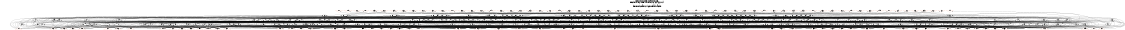 # Network structure generated by ABC

digraph network {
size = "7.5,10";
center = true;
edge [dir = back];

{
  node [shape = plaintext];
  edge [style = invis];
  LevelTitle1 [label=""];
  LevelTitle2 [label=""];
  Level4 [label = ""];
  Level3 [label = ""];
  Level2 [label = ""];
  Level1 [label = ""];
  Level0 [label = ""];
  LevelTitle1 ->  LevelTitle2 ->  Level4 ->  Level3 ->  Level2 ->  Level1 ->  Level0;
}

{
  rank = same;
  LevelTitle1;
  title1 [shape=plaintext,
          fontsize=20,
          fontname = "Times-Roman",
          label="Network structure visualized by ABC\nBenchmark \"top\". Time was Wed Oct 16 16:07:33 2024. "
         ];
}

{
  rank = same;
  LevelTitle2;
  title2 [shape=plaintext,
          fontsize=18,
          fontname = "Times-Roman",
          label="The network contains 271 logic nodes and 0 latches.\n"
         ];
}

{
  rank = same;
  Level4;
  Node66 [label = "o_1_", shape = invtriangle, color = coral, fillcolor = coral];
  Node67 [label = "o_19_", shape = invtriangle, color = coral, fillcolor = coral];
  Node68 [label = "o_2_", shape = invtriangle, color = coral, fillcolor = coral];
  Node69 [label = "o_0_", shape = invtriangle, color = coral, fillcolor = coral];
  Node70 [label = "o_29_", shape = invtriangle, color = coral, fillcolor = coral];
  Node71 [label = "o_60_", shape = invtriangle, color = coral, fillcolor = coral];
  Node72 [label = "o_39_", shape = invtriangle, color = coral, fillcolor = coral];
  Node73 [label = "o_38_", shape = invtriangle, color = coral, fillcolor = coral];
  Node74 [label = "o_25_", shape = invtriangle, color = coral, fillcolor = coral];
  Node75 [label = "o_12_", shape = invtriangle, color = coral, fillcolor = coral];
  Node76 [label = "o_37_", shape = invtriangle, color = coral, fillcolor = coral];
  Node77 [label = "o_26_", shape = invtriangle, color = coral, fillcolor = coral];
  Node78 [label = "o_11_", shape = invtriangle, color = coral, fillcolor = coral];
  Node79 [label = "o_50_", shape = invtriangle, color = coral, fillcolor = coral];
  Node80 [label = "o_36_", shape = invtriangle, color = coral, fillcolor = coral];
  Node81 [label = "o_27_", shape = invtriangle, color = coral, fillcolor = coral];
  Node82 [label = "o_14_", shape = invtriangle, color = coral, fillcolor = coral];
  Node83 [label = "o_35_", shape = invtriangle, color = coral, fillcolor = coral];
  Node84 [label = "o_28_", shape = invtriangle, color = coral, fillcolor = coral];
  Node85 [label = "o_13_", shape = invtriangle, color = coral, fillcolor = coral];
  Node86 [label = "o_34_", shape = invtriangle, color = coral, fillcolor = coral];
  Node87 [label = "o_21_", shape = invtriangle, color = coral, fillcolor = coral];
  Node88 [label = "o_16_", shape = invtriangle, color = coral, fillcolor = coral];
  Node89 [label = "o_40_", shape = invtriangle, color = coral, fillcolor = coral];
  Node90 [label = "o_33_", shape = invtriangle, color = coral, fillcolor = coral];
  Node91 [label = "o_22_", shape = invtriangle, color = coral, fillcolor = coral];
  Node92 [label = "o_15_", shape = invtriangle, color = coral, fillcolor = coral];
  Node93 [label = "o_32_", shape = invtriangle, color = coral, fillcolor = coral];
  Node94 [label = "o_23_", shape = invtriangle, color = coral, fillcolor = coral];
  Node95 [label = "o_18_", shape = invtriangle, color = coral, fillcolor = coral];
  Node96 [label = "o_31_", shape = invtriangle, color = coral, fillcolor = coral];
  Node97 [label = "o_24_", shape = invtriangle, color = coral, fillcolor = coral];
  Node98 [label = "o_17_", shape = invtriangle, color = coral, fillcolor = coral];
  Node99 [label = "o_56_", shape = invtriangle, color = coral, fillcolor = coral];
  Node100 [label = "o_43_", shape = invtriangle, color = coral, fillcolor = coral];
  Node101 [label = "o_30_", shape = invtriangle, color = coral, fillcolor = coral];
  Node102 [label = "o_55_", shape = invtriangle, color = coral, fillcolor = coral];
  Node103 [label = "o_44_", shape = invtriangle, color = coral, fillcolor = coral];
  Node104 [label = "o_58_", shape = invtriangle, color = coral, fillcolor = coral];
  Node105 [label = "o_41_", shape = invtriangle, color = coral, fillcolor = coral];
  Node106 [label = "o_57_", shape = invtriangle, color = coral, fillcolor = coral];
  Node107 [label = "o_42_", shape = invtriangle, color = coral, fillcolor = coral];
  Node108 [label = "o_20_", shape = invtriangle, color = coral, fillcolor = coral];
  Node109 [label = "o_52_", shape = invtriangle, color = coral, fillcolor = coral];
  Node110 [label = "o_47_", shape = invtriangle, color = coral, fillcolor = coral];
  Node111 [label = "o_51_", shape = invtriangle, color = coral, fillcolor = coral];
  Node112 [label = "o_48_", shape = invtriangle, color = coral, fillcolor = coral];
  Node113 [label = "o_54_", shape = invtriangle, color = coral, fillcolor = coral];
  Node114 [label = "o_45_", shape = invtriangle, color = coral, fillcolor = coral];
  Node115 [label = "o_10_", shape = invtriangle, color = coral, fillcolor = coral];
  Node116 [label = "o_53_", shape = invtriangle, color = coral, fillcolor = coral];
  Node117 [label = "o_46_", shape = invtriangle, color = coral, fillcolor = coral];
  Node118 [label = "o_61_", shape = invtriangle, color = coral, fillcolor = coral];
  Node119 [label = "o_9_", shape = invtriangle, color = coral, fillcolor = coral];
  Node120 [label = "o_62_", shape = invtriangle, color = coral, fillcolor = coral];
  Node121 [label = "o_63_", shape = invtriangle, color = coral, fillcolor = coral];
  Node122 [label = "o_49_", shape = invtriangle, color = coral, fillcolor = coral];
  Node123 [label = "o_7_", shape = invtriangle, color = coral, fillcolor = coral];
  Node124 [label = "o_64_", shape = invtriangle, color = coral, fillcolor = coral];
  Node125 [label = "o_8_", shape = invtriangle, color = coral, fillcolor = coral];
  Node126 [label = "o_5_", shape = invtriangle, color = coral, fillcolor = coral];
  Node127 [label = "o_59_", shape = invtriangle, color = coral, fillcolor = coral];
  Node128 [label = "o_6_", shape = invtriangle, color = coral, fillcolor = coral];
  Node129 [label = "o_3_", shape = invtriangle, color = coral, fillcolor = coral];
  Node130 [label = "o_4_", shape = invtriangle, color = coral, fillcolor = coral];
}

{
  rank = same;
  Level3;
  Node132 [label = "132\n", shape = ellipse];
  Node147 [label = "147\n", shape = ellipse];
  Node161 [label = "161\n", shape = ellipse];
  Node177 [label = "177\n", shape = ellipse];
  Node184 [label = "184\n", shape = ellipse];
  Node188 [label = "188\n", shape = ellipse];
  Node194 [label = "194\n", shape = ellipse];
  Node200 [label = "200\n", shape = ellipse];
  Node202 [label = "202\n", shape = ellipse];
  Node206 [label = "206\n", shape = ellipse];
  Node211 [label = "211\n", shape = ellipse];
  Node224 [label = "224\n", shape = ellipse];
  Node234 [label = "234\n", shape = ellipse];
  Node236 [label = "236\n", shape = ellipse];
  Node244 [label = "244\n", shape = ellipse];
  Node252 [label = "252\n", shape = ellipse];
  Node253 [label = "253\n", shape = ellipse];
  Node258 [label = "258\n", shape = ellipse];
  Node262 [label = "262\n", shape = ellipse];
  Node271 [label = "271\n", shape = ellipse];
  Node275 [label = "275\n", shape = ellipse];
  Node278 [label = "278\n", shape = ellipse];
  Node285 [label = "285\n", shape = ellipse];
  Node286 [label = "286\n", shape = ellipse];
  Node292 [label = "292\n", shape = ellipse];
  Node293 [label = "293\n", shape = ellipse];
  Node299 [label = "299\n", shape = ellipse];
  Node301 [label = "301\n", shape = ellipse];
  Node306 [label = "306\n", shape = ellipse];
  Node309 [label = "309\n", shape = ellipse];
  Node312 [label = "312\n", shape = ellipse];
  Node318 [label = "318\n", shape = ellipse];
  Node321 [label = "321\n", shape = ellipse];
  Node326 [label = "326\n", shape = ellipse];
  Node330 [label = "330\n", shape = ellipse];
  Node338 [label = "338\n", shape = ellipse];
  Node341 [label = "341\n", shape = ellipse];
  Node344 [label = "344\n", shape = ellipse];
  Node348 [label = "348\n", shape = ellipse];
  Node350 [label = "350\n", shape = ellipse];
  Node353 [label = "353\n", shape = ellipse];
  Node358 [label = "358\n", shape = ellipse];
  Node361 [label = "361\n", shape = ellipse];
  Node363 [label = "363\n", shape = ellipse];
  Node366 [label = "366\n", shape = ellipse];
  Node367 [label = "367\n", shape = ellipse];
  Node370 [label = "370\n", shape = ellipse];
  Node372 [label = "372\n", shape = ellipse];
  Node376 [label = "376\n", shape = ellipse];
  Node379 [label = "379\n", shape = ellipse];
  Node384 [label = "384\n", shape = ellipse];
  Node386 [label = "386\n", shape = ellipse];
  Node388 [label = "388\n", shape = ellipse];
  Node391 [label = "391\n", shape = ellipse];
  Node392 [label = "392\n", shape = ellipse];
  Node394 [label = "394\n", shape = ellipse];
  Node396 [label = "396\n", shape = ellipse];
}

{
  rank = same;
  Level2;
  Node133 [label = "133\n", shape = ellipse];
  Node139 [label = "139\n", shape = ellipse];
  Node142 [label = "142\n", shape = ellipse];
  Node148 [label = "148\n", shape = ellipse];
  Node154 [label = "154\n", shape = ellipse];
  Node157 [label = "157\n", shape = ellipse];
  Node159 [label = "159\n", shape = ellipse];
  Node162 [label = "162\n", shape = ellipse];
  Node167 [label = "167\n", shape = ellipse];
  Node172 [label = "172\n", shape = ellipse];
  Node178 [label = "178\n", shape = ellipse];
  Node181 [label = "181\n", shape = ellipse];
  Node185 [label = "185\n", shape = ellipse];
  Node189 [label = "189\n", shape = ellipse];
  Node192 [label = "192\n", shape = ellipse];
  Node195 [label = "195\n", shape = ellipse];
  Node201 [label = "201\n", shape = ellipse];
  Node203 [label = "203\n", shape = ellipse];
  Node207 [label = "207\n", shape = ellipse];
  Node212 [label = "212\n", shape = ellipse];
  Node213 [label = "213\n", shape = ellipse];
  Node214 [label = "214\n", shape = ellipse];
  Node218 [label = "218\n", shape = ellipse];
  Node220 [label = "220\n", shape = ellipse];
  Node225 [label = "225\n", shape = ellipse];
  Node229 [label = "229\n", shape = ellipse];
  Node235 [label = "235\n", shape = ellipse];
  Node237 [label = "237\n", shape = ellipse];
  Node245 [label = "245\n", shape = ellipse];
  Node247 [label = "247\n", shape = ellipse];
  Node250 [label = "250\n", shape = ellipse];
  Node254 [label = "254\n", shape = ellipse];
  Node255 [label = "255\n", shape = ellipse];
  Node263 [label = "263\n", shape = ellipse];
  Node265 [label = "265\n", shape = ellipse];
  Node269 [label = "269\n", shape = ellipse];
  Node272 [label = "272\n", shape = ellipse];
  Node273 [label = "273\n", shape = ellipse];
  Node276 [label = "276\n", shape = ellipse];
  Node279 [label = "279\n", shape = ellipse];
  Node281 [label = "281\n", shape = ellipse];
  Node282 [label = "282\n", shape = ellipse];
  Node283 [label = "283\n", shape = ellipse];
  Node287 [label = "287\n", shape = ellipse];
  Node289 [label = "289\n", shape = ellipse];
  Node291 [label = "291\n", shape = ellipse];
  Node294 [label = "294\n", shape = ellipse];
  Node297 [label = "297\n", shape = ellipse];
  Node302 [label = "302\n", shape = ellipse];
  Node304 [label = "304\n", shape = ellipse];
  Node305 [label = "305\n", shape = ellipse];
  Node307 [label = "307\n", shape = ellipse];
  Node308 [label = "308\n", shape = ellipse];
  Node310 [label = "310\n", shape = ellipse];
  Node313 [label = "313\n", shape = ellipse];
  Node315 [label = "315\n", shape = ellipse];
  Node316 [label = "316\n", shape = ellipse];
  Node319 [label = "319\n", shape = ellipse];
  Node320 [label = "320\n", shape = ellipse];
  Node322 [label = "322\n", shape = ellipse];
  Node323 [label = "323\n", shape = ellipse];
  Node327 [label = "327\n", shape = ellipse];
  Node328 [label = "328\n", shape = ellipse];
  Node329 [label = "329\n", shape = ellipse];
  Node331 [label = "331\n", shape = ellipse];
  Node333 [label = "333\n", shape = ellipse];
  Node334 [label = "334\n", shape = ellipse];
  Node335 [label = "335\n", shape = ellipse];
  Node339 [label = "339\n", shape = ellipse];
  Node342 [label = "342\n", shape = ellipse];
  Node345 [label = "345\n", shape = ellipse];
  Node347 [label = "347\n", shape = ellipse];
  Node349 [label = "349\n", shape = ellipse];
  Node351 [label = "351\n", shape = ellipse];
  Node354 [label = "354\n", shape = ellipse];
  Node356 [label = "356\n", shape = ellipse];
  Node357 [label = "357\n", shape = ellipse];
  Node359 [label = "359\n", shape = ellipse];
  Node362 [label = "362\n", shape = ellipse];
  Node364 [label = "364\n", shape = ellipse];
  Node368 [label = "368\n", shape = ellipse];
  Node371 [label = "371\n", shape = ellipse];
  Node373 [label = "373\n", shape = ellipse];
  Node374 [label = "374\n", shape = ellipse];
  Node377 [label = "377\n", shape = ellipse];
  Node378 [label = "378\n", shape = ellipse];
  Node380 [label = "380\n", shape = ellipse];
  Node381 [label = "381\n", shape = ellipse];
  Node382 [label = "382\n", shape = ellipse];
  Node385 [label = "385\n", shape = ellipse];
  Node387 [label = "387\n", shape = ellipse];
  Node389 [label = "389\n", shape = ellipse];
  Node390 [label = "390\n", shape = ellipse];
  Node393 [label = "393\n", shape = ellipse];
  Node397 [label = "397\n", shape = ellipse];
  Node398 [label = "398\n", shape = ellipse];
}

{
  rank = same;
  Level1;
  Node134 [label = "134\n", shape = ellipse];
  Node135 [label = "135\n", shape = ellipse];
  Node136 [label = "136\n", shape = ellipse];
  Node137 [label = "137\n", shape = ellipse];
  Node138 [label = "138\n", shape = ellipse];
  Node140 [label = "140\n", shape = ellipse];
  Node141 [label = "141\n", shape = ellipse];
  Node143 [label = "143\n", shape = ellipse];
  Node144 [label = "144\n", shape = ellipse];
  Node145 [label = "145\n", shape = ellipse];
  Node146 [label = "146\n", shape = ellipse];
  Node149 [label = "149\n", shape = ellipse];
  Node150 [label = "150\n", shape = ellipse];
  Node151 [label = "151\n", shape = ellipse];
  Node152 [label = "152\n", shape = ellipse];
  Node153 [label = "153\n", shape = ellipse];
  Node155 [label = "155\n", shape = ellipse];
  Node156 [label = "156\n", shape = ellipse];
  Node158 [label = "158\n", shape = ellipse];
  Node160 [label = "160\n", shape = ellipse];
  Node163 [label = "163\n", shape = ellipse];
  Node164 [label = "164\n", shape = ellipse];
  Node165 [label = "165\n", shape = ellipse];
  Node166 [label = "166\n", shape = ellipse];
  Node168 [label = "168\n", shape = ellipse];
  Node169 [label = "169\n", shape = ellipse];
  Node170 [label = "170\n", shape = ellipse];
  Node171 [label = "171\n", shape = ellipse];
  Node173 [label = "173\n", shape = ellipse];
  Node174 [label = "174\n", shape = ellipse];
  Node175 [label = "175\n", shape = ellipse];
  Node176 [label = "176\n", shape = ellipse];
  Node179 [label = "179\n", shape = ellipse];
  Node180 [label = "180\n", shape = ellipse];
  Node182 [label = "182\n", shape = ellipse];
  Node183 [label = "183\n", shape = ellipse];
  Node186 [label = "186\n", shape = ellipse];
  Node187 [label = "187\n", shape = ellipse];
  Node190 [label = "190\n", shape = ellipse];
  Node191 [label = "191\n", shape = ellipse];
  Node193 [label = "193\n", shape = ellipse];
  Node196 [label = "196\n", shape = ellipse];
  Node197 [label = "197\n", shape = ellipse];
  Node198 [label = "198\n", shape = ellipse];
  Node199 [label = "199\n", shape = ellipse];
  Node204 [label = "204\n", shape = ellipse];
  Node205 [label = "205\n", shape = ellipse];
  Node208 [label = "208\n", shape = ellipse];
  Node209 [label = "209\n", shape = ellipse];
  Node210 [label = "210\n", shape = ellipse];
  Node215 [label = "215\n", shape = ellipse];
  Node216 [label = "216\n", shape = ellipse];
  Node217 [label = "217\n", shape = ellipse];
  Node219 [label = "219\n", shape = ellipse];
  Node221 [label = "221\n", shape = ellipse];
  Node222 [label = "222\n", shape = ellipse];
  Node223 [label = "223\n", shape = ellipse];
  Node226 [label = "226\n", shape = ellipse];
  Node227 [label = "227\n", shape = ellipse];
  Node228 [label = "228\n", shape = ellipse];
  Node230 [label = "230\n", shape = ellipse];
  Node231 [label = "231\n", shape = ellipse];
  Node232 [label = "232\n", shape = ellipse];
  Node233 [label = "233\n", shape = ellipse];
  Node238 [label = "238\n", shape = ellipse];
  Node239 [label = "239\n", shape = ellipse];
  Node240 [label = "240\n", shape = ellipse];
  Node241 [label = "241\n", shape = ellipse];
  Node242 [label = "242\n", shape = ellipse];
  Node243 [label = "243\n", shape = ellipse];
  Node246 [label = "246\n", shape = ellipse];
  Node248 [label = "248\n", shape = ellipse];
  Node249 [label = "249\n", shape = ellipse];
  Node251 [label = "251\n", shape = ellipse];
  Node256 [label = "256\n", shape = ellipse];
  Node257 [label = "257\n", shape = ellipse];
  Node259 [label = "259\n", shape = ellipse];
  Node260 [label = "260\n", shape = ellipse];
  Node261 [label = "261\n", shape = ellipse];
  Node264 [label = "264\n", shape = ellipse];
  Node266 [label = "266\n", shape = ellipse];
  Node267 [label = "267\n", shape = ellipse];
  Node268 [label = "268\n", shape = ellipse];
  Node270 [label = "270\n", shape = ellipse];
  Node274 [label = "274\n", shape = ellipse];
  Node277 [label = "277\n", shape = ellipse];
  Node280 [label = "280\n", shape = ellipse];
  Node284 [label = "284\n", shape = ellipse];
  Node288 [label = "288\n", shape = ellipse];
  Node290 [label = "290\n", shape = ellipse];
  Node295 [label = "295\n", shape = ellipse];
  Node296 [label = "296\n", shape = ellipse];
  Node298 [label = "298\n", shape = ellipse];
  Node300 [label = "300\n", shape = ellipse];
  Node303 [label = "303\n", shape = ellipse];
  Node311 [label = "311\n", shape = ellipse];
  Node314 [label = "314\n", shape = ellipse];
  Node317 [label = "317\n", shape = ellipse];
  Node324 [label = "324\n", shape = ellipse];
  Node325 [label = "325\n", shape = ellipse];
  Node332 [label = "332\n", shape = ellipse];
  Node336 [label = "336\n", shape = ellipse];
  Node337 [label = "337\n", shape = ellipse];
  Node340 [label = "340\n", shape = ellipse];
  Node343 [label = "343\n", shape = ellipse];
  Node346 [label = "346\n", shape = ellipse];
  Node352 [label = "352\n", shape = ellipse];
  Node355 [label = "355\n", shape = ellipse];
  Node360 [label = "360\n", shape = ellipse];
  Node365 [label = "365\n", shape = ellipse];
  Node369 [label = "369\n", shape = ellipse];
  Node375 [label = "375\n", shape = ellipse];
  Node383 [label = "383\n", shape = ellipse];
  Node395 [label = "395\n", shape = ellipse];
  Node399 [label = "399\n", shape = ellipse];
  Node400 [label = "400\n", shape = ellipse];
  Node401 [label = "401\n", shape = ellipse];
  Node402 [label = "402\n", shape = ellipse];
}

{
  rank = same;
  Level0;
  Node1 [label = "i_63_", shape = triangle, color = coral, fillcolor = coral];
  Node2 [label = "i_50_", shape = triangle, color = coral, fillcolor = coral];
  Node3 [label = "i_64_", shape = triangle, color = coral, fillcolor = coral];
  Node4 [label = "i_61_", shape = triangle, color = coral, fillcolor = coral];
  Node5 [label = "i_62_", shape = triangle, color = coral, fillcolor = coral];
  Node6 [label = "i_40_", shape = triangle, color = coral, fillcolor = coral];
  Node7 [label = "i_30_", shape = triangle, color = coral, fillcolor = coral];
  Node8 [label = "i_20_", shape = triangle, color = coral, fillcolor = coral];
  Node9 [label = "i_9_", shape = triangle, color = coral, fillcolor = coral];
  Node10 [label = "i_10_", shape = triangle, color = coral, fillcolor = coral];
  Node11 [label = "i_7_", shape = triangle, color = coral, fillcolor = coral];
  Node12 [label = "i_8_", shape = triangle, color = coral, fillcolor = coral];
  Node13 [label = "i_5_", shape = triangle, color = coral, fillcolor = coral];
  Node14 [label = "i_6_", shape = triangle, color = coral, fillcolor = coral];
  Node15 [label = "i_27_", shape = triangle, color = coral, fillcolor = coral];
  Node16 [label = "i_14_", shape = triangle, color = coral, fillcolor = coral];
  Node17 [label = "i_3_", shape = triangle, color = coral, fillcolor = coral];
  Node18 [label = "i_39_", shape = triangle, color = coral, fillcolor = coral];
  Node19 [label = "i_28_", shape = triangle, color = coral, fillcolor = coral];
  Node20 [label = "i_13_", shape = triangle, color = coral, fillcolor = coral];
  Node21 [label = "i_4_", shape = triangle, color = coral, fillcolor = coral];
  Node22 [label = "i_25_", shape = triangle, color = coral, fillcolor = coral];
  Node23 [label = "i_12_", shape = triangle, color = coral, fillcolor = coral];
  Node24 [label = "i_1_", shape = triangle, color = coral, fillcolor = coral];
  Node25 [label = "i_26_", shape = triangle, color = coral, fillcolor = coral];
  Node26 [label = "i_11_", shape = triangle, color = coral, fillcolor = coral];
  Node27 [label = "i_2_", shape = triangle, color = coral, fillcolor = coral];
  Node28 [label = "i_49_", shape = triangle, color = coral, fillcolor = coral];
  Node29 [label = "i_23_", shape = triangle, color = coral, fillcolor = coral];
  Node30 [label = "i_18_", shape = triangle, color = coral, fillcolor = coral];
  Node31 [label = "i_24_", shape = triangle, color = coral, fillcolor = coral];
  Node32 [label = "i_17_", shape = triangle, color = coral, fillcolor = coral];
  Node33 [label = "i_0_", shape = triangle, color = coral, fillcolor = coral];
  Node34 [label = "i_21_", shape = triangle, color = coral, fillcolor = coral];
  Node35 [label = "i_16_", shape = triangle, color = coral, fillcolor = coral];
  Node36 [label = "i_59_", shape = triangle, color = coral, fillcolor = coral];
  Node37 [label = "i_22_", shape = triangle, color = coral, fillcolor = coral];
  Node38 [label = "i_15_", shape = triangle, color = coral, fillcolor = coral];
  Node39 [label = "i_58_", shape = triangle, color = coral, fillcolor = coral];
  Node40 [label = "i_45_", shape = triangle, color = coral, fillcolor = coral];
  Node41 [label = "i_32_", shape = triangle, color = coral, fillcolor = coral];
  Node42 [label = "i_57_", shape = triangle, color = coral, fillcolor = coral];
  Node43 [label = "i_46_", shape = triangle, color = coral, fillcolor = coral];
  Node44 [label = "i_31_", shape = triangle, color = coral, fillcolor = coral];
  Node45 [label = "i_56_", shape = triangle, color = coral, fillcolor = coral];
  Node46 [label = "i_47_", shape = triangle, color = coral, fillcolor = coral];
  Node47 [label = "i_34_", shape = triangle, color = coral, fillcolor = coral];
  Node48 [label = "i_55_", shape = triangle, color = coral, fillcolor = coral];
  Node49 [label = "i_48_", shape = triangle, color = coral, fillcolor = coral];
  Node50 [label = "i_33_", shape = triangle, color = coral, fillcolor = coral];
  Node51 [label = "i_19_", shape = triangle, color = coral, fillcolor = coral];
  Node52 [label = "i_54_", shape = triangle, color = coral, fillcolor = coral];
  Node53 [label = "i_41_", shape = triangle, color = coral, fillcolor = coral];
  Node54 [label = "i_36_", shape = triangle, color = coral, fillcolor = coral];
  Node55 [label = "i_60_", shape = triangle, color = coral, fillcolor = coral];
  Node56 [label = "i_53_", shape = triangle, color = coral, fillcolor = coral];
  Node57 [label = "i_42_", shape = triangle, color = coral, fillcolor = coral];
  Node58 [label = "i_35_", shape = triangle, color = coral, fillcolor = coral];
  Node59 [label = "i_52_", shape = triangle, color = coral, fillcolor = coral];
  Node60 [label = "i_43_", shape = triangle, color = coral, fillcolor = coral];
  Node61 [label = "i_38_", shape = triangle, color = coral, fillcolor = coral];
  Node62 [label = "i_29_", shape = triangle, color = coral, fillcolor = coral];
  Node63 [label = "i_51_", shape = triangle, color = coral, fillcolor = coral];
  Node64 [label = "i_44_", shape = triangle, color = coral, fillcolor = coral];
  Node65 [label = "i_37_", shape = triangle, color = coral, fillcolor = coral];
}

title1 -> title2 [style = invis];
title2 -> Node66 [style = invis];
title2 -> Node67 [style = invis];
title2 -> Node68 [style = invis];
title2 -> Node69 [style = invis];
title2 -> Node70 [style = invis];
title2 -> Node71 [style = invis];
title2 -> Node72 [style = invis];
title2 -> Node73 [style = invis];
title2 -> Node74 [style = invis];
title2 -> Node75 [style = invis];
title2 -> Node76 [style = invis];
title2 -> Node77 [style = invis];
title2 -> Node78 [style = invis];
title2 -> Node79 [style = invis];
title2 -> Node80 [style = invis];
title2 -> Node81 [style = invis];
title2 -> Node82 [style = invis];
title2 -> Node83 [style = invis];
title2 -> Node84 [style = invis];
title2 -> Node85 [style = invis];
title2 -> Node86 [style = invis];
title2 -> Node87 [style = invis];
title2 -> Node88 [style = invis];
title2 -> Node89 [style = invis];
title2 -> Node90 [style = invis];
title2 -> Node91 [style = invis];
title2 -> Node92 [style = invis];
title2 -> Node93 [style = invis];
title2 -> Node94 [style = invis];
title2 -> Node95 [style = invis];
title2 -> Node96 [style = invis];
title2 -> Node97 [style = invis];
title2 -> Node98 [style = invis];
title2 -> Node99 [style = invis];
title2 -> Node100 [style = invis];
title2 -> Node101 [style = invis];
title2 -> Node102 [style = invis];
title2 -> Node103 [style = invis];
title2 -> Node104 [style = invis];
title2 -> Node105 [style = invis];
title2 -> Node106 [style = invis];
title2 -> Node107 [style = invis];
title2 -> Node108 [style = invis];
title2 -> Node109 [style = invis];
title2 -> Node110 [style = invis];
title2 -> Node111 [style = invis];
title2 -> Node112 [style = invis];
title2 -> Node113 [style = invis];
title2 -> Node114 [style = invis];
title2 -> Node115 [style = invis];
title2 -> Node116 [style = invis];
title2 -> Node117 [style = invis];
title2 -> Node118 [style = invis];
title2 -> Node119 [style = invis];
title2 -> Node120 [style = invis];
title2 -> Node121 [style = invis];
title2 -> Node122 [style = invis];
title2 -> Node123 [style = invis];
title2 -> Node124 [style = invis];
title2 -> Node125 [style = invis];
title2 -> Node126 [style = invis];
title2 -> Node127 [style = invis];
title2 -> Node128 [style = invis];
title2 -> Node129 [style = invis];
title2 -> Node130 [style = invis];
Node66 -> Node67 [style = invis];
Node67 -> Node68 [style = invis];
Node68 -> Node69 [style = invis];
Node69 -> Node70 [style = invis];
Node70 -> Node71 [style = invis];
Node71 -> Node72 [style = invis];
Node72 -> Node73 [style = invis];
Node73 -> Node74 [style = invis];
Node74 -> Node75 [style = invis];
Node75 -> Node76 [style = invis];
Node76 -> Node77 [style = invis];
Node77 -> Node78 [style = invis];
Node78 -> Node79 [style = invis];
Node79 -> Node80 [style = invis];
Node80 -> Node81 [style = invis];
Node81 -> Node82 [style = invis];
Node82 -> Node83 [style = invis];
Node83 -> Node84 [style = invis];
Node84 -> Node85 [style = invis];
Node85 -> Node86 [style = invis];
Node86 -> Node87 [style = invis];
Node87 -> Node88 [style = invis];
Node88 -> Node89 [style = invis];
Node89 -> Node90 [style = invis];
Node90 -> Node91 [style = invis];
Node91 -> Node92 [style = invis];
Node92 -> Node93 [style = invis];
Node93 -> Node94 [style = invis];
Node94 -> Node95 [style = invis];
Node95 -> Node96 [style = invis];
Node96 -> Node97 [style = invis];
Node97 -> Node98 [style = invis];
Node98 -> Node99 [style = invis];
Node99 -> Node100 [style = invis];
Node100 -> Node101 [style = invis];
Node101 -> Node102 [style = invis];
Node102 -> Node103 [style = invis];
Node103 -> Node104 [style = invis];
Node104 -> Node105 [style = invis];
Node105 -> Node106 [style = invis];
Node106 -> Node107 [style = invis];
Node107 -> Node108 [style = invis];
Node108 -> Node109 [style = invis];
Node109 -> Node110 [style = invis];
Node110 -> Node111 [style = invis];
Node111 -> Node112 [style = invis];
Node112 -> Node113 [style = invis];
Node113 -> Node114 [style = invis];
Node114 -> Node115 [style = invis];
Node115 -> Node116 [style = invis];
Node116 -> Node117 [style = invis];
Node117 -> Node118 [style = invis];
Node118 -> Node119 [style = invis];
Node119 -> Node120 [style = invis];
Node120 -> Node121 [style = invis];
Node121 -> Node122 [style = invis];
Node122 -> Node123 [style = invis];
Node123 -> Node124 [style = invis];
Node124 -> Node125 [style = invis];
Node125 -> Node126 [style = invis];
Node126 -> Node127 [style = invis];
Node127 -> Node128 [style = invis];
Node128 -> Node129 [style = invis];
Node129 -> Node130 [style = invis];
Node66 -> Node132 [style = solid];
Node67 -> Node147 [style = solid];
Node68 -> Node161 [style = solid];
Node69 -> Node177 [style = solid];
Node70 -> Node184 [style = solid];
Node71 -> Node188 [style = solid];
Node72 -> Node194 [style = solid];
Node73 -> Node200 [style = solid];
Node74 -> Node202 [style = solid];
Node75 -> Node206 [style = solid];
Node76 -> Node211 [style = solid];
Node77 -> Node224 [style = solid];
Node78 -> Node233 [style = solid];
Node79 -> Node234 [style = solid];
Node80 -> Node236 [style = solid];
Node81 -> Node244 [style = solid];
Node82 -> Node252 [style = solid];
Node83 -> Node253 [style = solid];
Node84 -> Node258 [style = solid];
Node85 -> Node262 [style = solid];
Node86 -> Node269 [style = solid];
Node87 -> Node271 [style = solid];
Node88 -> Node275 [style = solid];
Node89 -> Node278 [style = solid];
Node90 -> Node285 [style = solid];
Node91 -> Node286 [style = solid];
Node92 -> Node291 [style = solid];
Node93 -> Node292 [style = solid];
Node94 -> Node293 [style = solid];
Node95 -> Node299 [style = solid];
Node96 -> Node301 [style = solid];
Node97 -> Node306 [style = solid];
Node98 -> Node309 [style = solid];
Node99 -> Node312 [style = solid];
Node100 -> Node318 [style = solid];
Node101 -> Node321 [style = solid];
Node102 -> Node326 [style = solid];
Node103 -> Node330 [style = solid];
Node104 -> Node338 [style = solid];
Node105 -> Node341 [style = solid];
Node106 -> Node344 [style = solid];
Node107 -> Node348 [style = solid];
Node108 -> Node350 [style = solid];
Node109 -> Node353 [style = solid];
Node110 -> Node358 [style = solid];
Node111 -> Node361 [style = solid];
Node112 -> Node363 [style = solid];
Node113 -> Node366 [style = solid];
Node114 -> Node367 [style = solid];
Node115 -> Node369 [style = solid];
Node116 -> Node370 [style = solid];
Node117 -> Node372 [style = solid];
Node118 -> Node376 [style = solid];
Node119 -> Node379 [style = solid];
Node120 -> Node384 [style = solid];
Node121 -> Node386 [style = solid];
Node122 -> Node388 [style = solid];
Node123 -> Node390 [style = solid];
Node124 -> Node391 [style = solid];
Node125 -> Node392 [style = solid];
Node126 -> Node402 [style = solid];
Node127 -> Node394 [style = solid];
Node128 -> Node395 [style = solid];
Node129 -> Node396 [style = solid];
Node130 -> Node401 [style = solid];
Node132 -> Node133 [style = solid];
Node132 -> Node139 [style = solid];
Node132 -> Node142 [style = solid];
Node132 -> Node144 [style = solid];
Node132 -> Node145 [style = solid];
Node132 -> Node146 [style = solid];
Node133 -> Node134 [style = solid];
Node133 -> Node135 [style = solid];
Node133 -> Node136 [style = solid];
Node133 -> Node137 [style = solid];
Node133 -> Node138 [style = solid];
Node133 -> Node26 [style = solid];
Node134 -> Node16 [style = solid];
Node134 -> Node38 [style = solid];
Node135 -> Node30 [style = solid];
Node135 -> Node32 [style = solid];
Node135 -> Node37 [style = solid];
Node136 -> Node7 [style = solid];
Node136 -> Node19 [style = solid];
Node136 -> Node22 [style = solid];
Node136 -> Node25 [style = solid];
Node136 -> Node31 [style = solid];
Node136 -> Node62 [style = solid];
Node137 -> Node44 [style = solid];
Node137 -> Node47 [style = solid];
Node137 -> Node50 [style = solid];
Node138 -> Node18 [style = solid];
Node138 -> Node58 [style = solid];
Node138 -> Node65 [style = solid];
Node139 -> Node140 [style = solid];
Node139 -> Node141 [style = solid];
Node139 -> Node9 [style = solid];
Node139 -> Node10 [style = solid];
Node139 -> Node12 [style = solid];
Node140 -> Node2 [style = solid];
Node140 -> Node56 [style = solid];
Node140 -> Node63 [style = solid];
Node141 -> Node17 [style = solid];
Node141 -> Node21 [style = solid];
Node141 -> Node33 [style = solid];
Node142 -> Node143 [style = solid];
Node142 -> Node11 [style = solid];
Node142 -> Node13 [style = solid];
Node142 -> Node14 [style = solid];
Node143 -> Node45 [style = solid];
Node143 -> Node48 [style = solid];
Node143 -> Node52 [style = solid];
Node144 -> Node4 [style = solid];
Node144 -> Node5 [style = solid];
Node144 -> Node36 [style = solid];
Node144 -> Node39 [style = solid];
Node144 -> Node55 [style = solid];
Node145 -> Node6 [style = solid];
Node145 -> Node53 [style = solid];
Node145 -> Node57 [style = solid];
Node146 -> Node43 [style = solid];
Node146 -> Node46 [style = solid];
Node146 -> Node60 [style = solid];
Node147 -> Node148 [style = solid];
Node147 -> Node154 [style = solid];
Node147 -> Node157 [style = solid];
Node147 -> Node159 [style = solid];
Node148 -> Node149 [style = solid];
Node148 -> Node150 [style = solid];
Node148 -> Node151 [style = solid];
Node148 -> Node152 [style = solid];
Node148 -> Node153 [style = solid];
Node149 -> Node11 [style = solid];
Node149 -> Node12 [style = solid];
Node149 -> Node13 [style = solid];
Node149 -> Node14 [style = solid];
Node149 -> Node17 [style = solid];
Node149 -> Node21 [style = solid];
Node150 -> Node24 [style = solid];
Node150 -> Node27 [style = solid];
Node150 -> Node33 [style = solid];
Node151 -> Node9 [style = solid];
Node151 -> Node10 [style = solid];
Node151 -> Node16 [style = solid];
Node151 -> Node26 [style = solid];
Node151 -> Node32 [style = solid];
Node151 -> Node38 [style = solid];
Node152 -> Node19 [style = solid];
Node152 -> Node22 [style = solid];
Node152 -> Node25 [style = solid];
Node152 -> Node30 [style = solid];
Node152 -> Node31 [style = solid];
Node152 -> Node37 [style = solid];
Node153 -> Node7 [style = solid];
Node153 -> Node44 [style = solid];
Node153 -> Node47 [style = solid];
Node153 -> Node50 [style = solid];
Node153 -> Node58 [style = solid];
Node153 -> Node62 [style = solid];
Node154 -> Node155 [style = solid];
Node154 -> Node156 [style = solid];
Node154 -> Node42 [style = solid];
Node154 -> Node45 [style = solid];
Node154 -> Node48 [style = solid];
Node155 -> Node2 [style = solid];
Node155 -> Node28 [style = solid];
Node155 -> Node49 [style = solid];
Node156 -> Node52 [style = solid];
Node156 -> Node56 [style = solid];
Node156 -> Node63 [style = solid];
Node157 -> Node158 [style = solid];
Node157 -> Node40 [style = solid];
Node157 -> Node43 [style = solid];
Node157 -> Node46 [style = solid];
Node158 -> Node6 [style = solid];
Node158 -> Node18 [style = solid];
Node158 -> Node53 [style = solid];
Node158 -> Node57 [style = solid];
Node158 -> Node60 [style = solid];
Node158 -> Node65 [style = solid];
Node159 -> Node160 [style = solid];
Node159 -> Node3 [style = solid];
Node159 -> Node4 [style = solid];
Node159 -> Node5 [style = solid];
Node160 -> Node36 [style = solid];
Node160 -> Node39 [style = solid];
Node160 -> Node55 [style = solid];
Node161 -> Node162 [style = solid];
Node161 -> Node167 [style = solid];
Node161 -> Node172 [style = solid];
Node161 -> Node174 [style = solid];
Node161 -> Node175 [style = solid];
Node161 -> Node176 [style = solid];
Node162 -> Node149 [style = solid];
Node162 -> Node150 [style = solid];
Node162 -> Node163 [style = solid];
Node162 -> Node164 [style = solid];
Node162 -> Node165 [style = solid];
Node162 -> Node166 [style = solid];
Node163 -> Node32 [style = solid];
Node163 -> Node35 [style = solid];
Node163 -> Node38 [style = solid];
Node164 -> Node9 [style = solid];
Node164 -> Node10 [style = solid];
Node164 -> Node16 [style = solid];
Node164 -> Node20 [style = solid];
Node164 -> Node23 [style = solid];
Node164 -> Node26 [style = solid];
Node165 -> Node8 [style = solid];
Node165 -> Node30 [style = solid];
Node165 -> Node51 [style = solid];
Node166 -> Node22 [style = solid];
Node166 -> Node25 [style = solid];
Node166 -> Node29 [style = solid];
Node166 -> Node31 [style = solid];
Node166 -> Node34 [style = solid];
Node166 -> Node37 [style = solid];
Node167 -> Node168 [style = solid];
Node167 -> Node169 [style = solid];
Node167 -> Node170 [style = solid];
Node167 -> Node171 [style = solid];
Node168 -> Node1 [style = solid];
Node168 -> Node3 [style = solid];
Node168 -> Node7 [style = solid];
Node168 -> Node19 [style = solid];
Node168 -> Node44 [style = solid];
Node168 -> Node62 [style = solid];
Node169 -> Node60 [style = solid];
Node169 -> Node61 [style = solid];
Node169 -> Node64 [style = solid];
Node169 -> Node65 [style = solid];
Node170 -> Node15 [style = solid];
Node170 -> Node41 [style = solid];
Node170 -> Node54 [style = solid];
Node170 -> Node57 [style = solid];
Node171 -> Node2 [style = solid];
Node171 -> Node28 [style = solid];
Node171 -> Node40 [style = solid];
Node171 -> Node43 [style = solid];
Node171 -> Node46 [style = solid];
Node171 -> Node49 [style = solid];
Node172 -> Node143 [style = solid];
Node172 -> Node173 [style = solid];
Node172 -> Node36 [style = solid];
Node172 -> Node39 [style = solid];
Node172 -> Node42 [style = solid];
Node173 -> Node4 [style = solid];
Node173 -> Node5 [style = solid];
Node173 -> Node55 [style = solid];
Node174 -> Node47 [style = solid];
Node174 -> Node50 [style = solid];
Node174 -> Node58 [style = solid];
Node175 -> Node56 [style = solid];
Node175 -> Node59 [style = solid];
Node175 -> Node63 [style = solid];
Node176 -> Node6 [style = solid];
Node176 -> Node18 [style = solid];
Node176 -> Node53 [style = solid];
Node177 -> Node133 [style = solid];
Node177 -> Node178 [style = solid];
Node177 -> Node181 [style = solid];
Node177 -> Node141 [style = solid];
Node177 -> Node145 [style = solid];
Node177 -> Node183 [style = solid];
Node178 -> Node179 [style = solid];
Node178 -> Node180 [style = solid];
Node178 -> Node9 [style = solid];
Node178 -> Node10 [style = solid];
Node178 -> Node12 [style = solid];
Node179 -> Node2 [style = solid];
Node179 -> Node46 [style = solid];
Node179 -> Node63 [style = solid];
Node180 -> Node48 [style = solid];
Node180 -> Node52 [style = solid];
Node180 -> Node56 [style = solid];
Node181 -> Node182 [style = solid];
Node181 -> Node11 [style = solid];
Node181 -> Node13 [style = solid];
Node181 -> Node14 [style = solid];
Node181 -> Node40 [style = solid];
Node182 -> Node43 [style = solid];
Node182 -> Node60 [style = solid];
Node183 -> Node4 [style = solid];
Node183 -> Node5 [style = solid];
Node183 -> Node36 [style = solid];
Node183 -> Node39 [style = solid];
Node183 -> Node45 [style = solid];
Node183 -> Node55 [style = solid];
Node184 -> Node185 [style = solid];
Node184 -> Node187 [style = solid];
Node184 -> Node43 [style = solid];
Node184 -> Node55 [style = solid];
Node185 -> Node134 [style = solid];
Node185 -> Node186 [style = solid];
Node185 -> Node6 [style = solid];
Node185 -> Node10 [style = solid];
Node185 -> Node18 [style = solid];
Node185 -> Node60 [style = solid];
Node186 -> Node19 [style = solid];
Node186 -> Node62 [style = solid];
Node186 -> Node65 [style = solid];
Node187 -> Node2 [style = solid];
Node187 -> Node39 [style = solid];
Node188 -> Node189 [style = solid];
Node188 -> Node192 [style = solid];
Node188 -> Node193 [style = solid];
Node188 -> Node10 [style = solid];
Node188 -> Node11 [style = solid];
Node188 -> Node12 [style = solid];
Node189 -> Node190 [style = solid];
Node189 -> Node191 [style = solid];
Node189 -> Node6 [style = solid];
Node189 -> Node18 [style = solid];
Node189 -> Node60 [style = solid];
Node189 -> Node65 [style = solid];
Node190 -> Node2 [style = solid];
Node190 -> Node43 [style = solid];
Node190 -> Node46 [style = solid];
Node191 -> Node7 [style = solid];
Node191 -> Node62 [style = solid];
Node192 -> Node134 [style = solid];
Node192 -> Node19 [style = solid];
Node192 -> Node22 [style = solid];
Node192 -> Node26 [style = solid];
Node192 -> Node31 [style = solid];
Node193 -> Node39 [style = solid];
Node193 -> Node45 [style = solid];
Node193 -> Node55 [style = solid];
Node194 -> Node195 [style = solid];
Node194 -> Node197 [style = solid];
Node194 -> Node193 [style = solid];
Node194 -> Node198 [style = solid];
Node194 -> Node199 [style = solid];
Node194 -> Node48 [style = solid];
Node195 -> Node136 [style = solid];
Node195 -> Node141 [style = solid];
Node195 -> Node196 [style = solid];
Node195 -> Node30 [style = solid];
Node195 -> Node37 [style = solid];
Node195 -> Node38 [style = solid];
Node196 -> Node10 [style = solid];
Node196 -> Node11 [style = solid];
Node196 -> Node12 [style = solid];
Node196 -> Node14 [style = solid];
Node196 -> Node16 [style = solid];
Node196 -> Node26 [style = solid];
Node197 -> Node2 [style = solid];
Node197 -> Node63 [style = solid];
Node198 -> Node4 [style = solid];
Node198 -> Node5 [style = solid];
Node198 -> Node6 [style = solid];
Node198 -> Node53 [style = solid];
Node198 -> Node57 [style = solid];
Node199 -> Node18 [style = solid];
Node199 -> Node43 [style = solid];
Node199 -> Node46 [style = solid];
Node199 -> Node58 [style = solid];
Node199 -> Node60 [style = solid];
Node199 -> Node65 [style = solid];
Node200 -> Node195 [style = solid];
Node200 -> Node201 [style = solid];
Node200 -> Node145 [style = solid];
Node200 -> Node36 [style = solid];
Node200 -> Node39 [style = solid];
Node200 -> Node45 [style = solid];
Node201 -> Node173 [style = solid];
Node201 -> Node197 [style = solid];
Node201 -> Node199 [style = solid];
Node201 -> Node48 [style = solid];
Node202 -> Node203 [style = solid];
Node202 -> Node182 [style = solid];
Node202 -> Node204 [style = solid];
Node202 -> Node205 [style = solid];
Node202 -> Node6 [style = solid];
Node203 -> Node134 [style = solid];
Node203 -> Node10 [style = solid];
Node204 -> Node18 [style = solid];
Node204 -> Node19 [style = solid];
Node204 -> Node22 [style = solid];
Node204 -> Node39 [style = solid];
Node204 -> Node55 [style = solid];
Node204 -> Node65 [style = solid];
Node205 -> Node2 [style = solid];
Node205 -> Node31 [style = solid];
Node205 -> Node62 [style = solid];
Node206 -> Node207 [style = solid];
Node206 -> Node134 [style = solid];
Node206 -> Node191 [style = solid];
Node206 -> Node210 [style = solid];
Node206 -> Node31 [style = solid];
Node206 -> Node65 [style = solid];
Node207 -> Node146 [style = solid];
Node207 -> Node208 [style = solid];
Node207 -> Node209 [style = solid];
Node207 -> Node11 [style = solid];
Node207 -> Node14 [style = solid];
Node207 -> Node17 [style = solid];
Node208 -> Node2 [style = solid];
Node208 -> Node5 [style = solid];
Node208 -> Node39 [style = solid];
Node208 -> Node45 [style = solid];
Node208 -> Node55 [style = solid];
Node209 -> Node6 [style = solid];
Node209 -> Node18 [style = solid];
Node209 -> Node19 [style = solid];
Node209 -> Node22 [style = solid];
Node209 -> Node25 [style = solid];
Node209 -> Node53 [style = solid];
Node210 -> Node10 [style = solid];
Node210 -> Node12 [style = solid];
Node210 -> Node26 [style = solid];
Node211 -> Node212 [style = solid];
Node211 -> Node213 [style = solid];
Node211 -> Node214 [style = solid];
Node211 -> Node218 [style = solid];
Node211 -> Node220 [style = solid];
Node211 -> Node223 [style = solid];
Node212 -> Node149 [style = solid];
Node212 -> Node150 [style = solid];
Node213 -> Node163 [style = solid];
Node213 -> Node164 [style = solid];
Node214 -> Node209 [style = solid];
Node214 -> Node215 [style = solid];
Node214 -> Node216 [style = solid];
Node214 -> Node217 [style = solid];
Node215 -> Node36 [style = solid];
Node215 -> Node39 [style = solid];
Node215 -> Node42 [style = solid];
Node215 -> Node45 [style = solid];
Node215 -> Node48 [style = solid];
Node215 -> Node55 [style = solid];
Node216 -> Node1 [style = solid];
Node216 -> Node3 [style = solid];
Node216 -> Node4 [style = solid];
Node216 -> Node5 [style = solid];
Node217 -> Node8 [style = solid];
Node217 -> Node30 [style = solid];
Node217 -> Node41 [style = solid];
Node217 -> Node47 [style = solid];
Node217 -> Node50 [style = solid];
Node217 -> Node51 [style = solid];
Node218 -> Node197 [style = solid];
Node218 -> Node219 [style = solid];
Node218 -> Node28 [style = solid];
Node219 -> Node43 [style = solid];
Node219 -> Node46 [style = solid];
Node219 -> Node49 [style = solid];
Node220 -> Node221 [style = solid];
Node220 -> Node222 [style = solid];
Node220 -> Node54 [style = solid];
Node220 -> Node58 [style = solid];
Node220 -> Node65 [style = solid];
Node221 -> Node7 [style = solid];
Node221 -> Node31 [style = solid];
Node221 -> Node34 [style = solid];
Node221 -> Node37 [style = solid];
Node221 -> Node44 [style = solid];
Node221 -> Node62 [style = solid];
Node222 -> Node40 [style = solid];
Node222 -> Node57 [style = solid];
Node222 -> Node60 [style = solid];
Node223 -> Node52 [style = solid];
Node223 -> Node56 [style = solid];
Node223 -> Node59 [style = solid];
Node224 -> Node212 [style = solid];
Node224 -> Node213 [style = solid];
Node224 -> Node225 [style = solid];
Node224 -> Node229 [style = solid];
Node224 -> Node231 [style = solid];
Node224 -> Node232 [style = solid];
Node225 -> Node174 [style = solid];
Node225 -> Node180 [style = solid];
Node225 -> Node226 [style = solid];
Node225 -> Node227 [style = solid];
Node225 -> Node228 [style = solid];
Node226 -> Node18 [style = solid];
Node226 -> Node40 [style = solid];
Node226 -> Node43 [style = solid];
Node226 -> Node54 [style = solid];
Node226 -> Node60 [style = solid];
Node226 -> Node65 [style = solid];
Node227 -> Node1 [style = solid];
Node227 -> Node3 [style = solid];
Node227 -> Node4 [style = solid];
Node227 -> Node5 [style = solid];
Node227 -> Node36 [style = solid];
Node227 -> Node55 [style = solid];
Node228 -> Node6 [style = solid];
Node228 -> Node7 [style = solid];
Node228 -> Node41 [style = solid];
Node228 -> Node44 [style = solid];
Node228 -> Node53 [style = solid];
Node228 -> Node57 [style = solid];
Node229 -> Node230 [style = solid];
Node229 -> Node8 [style = solid];
Node229 -> Node30 [style = solid];
Node229 -> Node34 [style = solid];
Node230 -> Node19 [style = solid];
Node230 -> Node22 [style = solid];
Node230 -> Node25 [style = solid];
Node230 -> Node31 [style = solid];
Node230 -> Node37 [style = solid];
Node230 -> Node62 [style = solid];
Node231 -> Node39 [style = solid];
Node231 -> Node42 [style = solid];
Node231 -> Node45 [style = solid];
Node232 -> Node2 [style = solid];
Node232 -> Node28 [style = solid];
Node232 -> Node46 [style = solid];
Node232 -> Node49 [style = solid];
Node232 -> Node59 [style = solid];
Node232 -> Node63 [style = solid];
Node233 -> Node38 [style = solid];
Node233 -> Node62 [style = solid];
Node233 -> Node65 [style = solid];
Node234 -> Node148 [style = solid];
Node234 -> Node157 [style = solid];
Node234 -> Node235 [style = solid];
Node234 -> Node144 [style = solid];
Node234 -> Node156 [style = solid];
Node235 -> Node155 [style = solid];
Node235 -> Node42 [style = solid];
Node235 -> Node45 [style = solid];
Node235 -> Node48 [style = solid];
Node236 -> Node237 [style = solid];
Node236 -> Node243 [style = solid];
Node236 -> Node4 [style = solid];
Node236 -> Node5 [style = solid];
Node236 -> Node55 [style = solid];
Node237 -> Node152 [style = solid];
Node237 -> Node238 [style = solid];
Node237 -> Node239 [style = solid];
Node237 -> Node240 [style = solid];
Node237 -> Node241 [style = solid];
Node237 -> Node242 [style = solid];
Node238 -> Node43 [style = solid];
Node238 -> Node53 [style = solid];
Node238 -> Node60 [style = solid];
Node239 -> Node2 [style = solid];
Node239 -> Node6 [style = solid];
Node239 -> Node18 [style = solid];
Node239 -> Node46 [style = solid];
Node239 -> Node63 [style = solid];
Node239 -> Node65 [style = solid];
Node240 -> Node10 [style = solid];
Node240 -> Node11 [style = solid];
Node240 -> Node12 [style = solid];
Node240 -> Node16 [style = solid];
Node240 -> Node26 [style = solid];
Node240 -> Node38 [style = solid];
Node241 -> Node14 [style = solid];
Node241 -> Node17 [style = solid];
Node241 -> Node33 [style = solid];
Node242 -> Node7 [style = solid];
Node242 -> Node58 [style = solid];
Node242 -> Node62 [style = solid];
Node243 -> Node39 [style = solid];
Node243 -> Node45 [style = solid];
Node243 -> Node48 [style = solid];
Node244 -> Node212 [style = solid];
Node244 -> Node229 [style = solid];
Node244 -> Node245 [style = solid];
Node244 -> Node247 [style = solid];
Node244 -> Node250 [style = solid];
Node245 -> Node143 [style = solid];
Node245 -> Node158 [style = solid];
Node245 -> Node246 [style = solid];
Node245 -> Node16 [style = solid];
Node245 -> Node20 [style = solid];
Node245 -> Node23 [style = solid];
Node246 -> Node1 [style = solid];
Node246 -> Node3 [style = solid];
Node246 -> Node4 [style = solid];
Node246 -> Node5 [style = solid];
Node246 -> Node55 [style = solid];
Node247 -> Node175 [style = solid];
Node247 -> Node248 [style = solid];
Node247 -> Node249 [style = solid];
Node247 -> Node36 [style = solid];
Node247 -> Node39 [style = solid];
Node247 -> Node42 [style = solid];
Node248 -> Node7 [style = solid];
Node248 -> Node44 [style = solid];
Node248 -> Node50 [style = solid];
Node249 -> Node47 [style = solid];
Node249 -> Node54 [style = solid];
Node249 -> Node58 [style = solid];
Node250 -> Node251 [style = solid];
Node250 -> Node163 [style = solid];
Node250 -> Node171 [style = solid];
Node251 -> Node9 [style = solid];
Node251 -> Node10 [style = solid];
Node251 -> Node26 [style = solid];
Node252 -> Node203 [style = solid];
Node252 -> Node186 [style = solid];
Node252 -> Node2 [style = solid];
Node252 -> Node39 [style = solid];
Node252 -> Node60 [style = solid];
Node253 -> Node254 [style = solid];
Node253 -> Node255 [style = solid];
Node253 -> Node138 [style = solid];
Node253 -> Node190 [style = solid];
Node253 -> Node257 [style = solid];
Node254 -> Node136 [style = solid];
Node254 -> Node30 [style = solid];
Node254 -> Node37 [style = solid];
Node254 -> Node38 [style = solid];
Node255 -> Node196 [style = solid];
Node255 -> Node256 [style = solid];
Node255 -> Node21 [style = solid];
Node255 -> Node33 [style = solid];
Node255 -> Node39 [style = solid];
Node256 -> Node4 [style = solid];
Node256 -> Node5 [style = solid];
Node256 -> Node17 [style = solid];
Node256 -> Node55 [style = solid];
Node257 -> Node6 [style = solid];
Node257 -> Node45 [style = solid];
Node257 -> Node48 [style = solid];
Node257 -> Node53 [style = solid];
Node257 -> Node60 [style = solid];
Node257 -> Node63 [style = solid];
Node258 -> Node203 [style = solid];
Node258 -> Node259 [style = solid];
Node258 -> Node260 [style = solid];
Node258 -> Node261 [style = solid];
Node258 -> Node22 [style = solid];
Node259 -> Node6 [style = solid];
Node259 -> Node18 [style = solid];
Node259 -> Node65 [style = solid];
Node260 -> Node19 [style = solid];
Node260 -> Node62 [style = solid];
Node261 -> Node2 [style = solid];
Node261 -> Node39 [style = solid];
Node261 -> Node43 [style = solid];
Node261 -> Node55 [style = solid];
Node261 -> Node60 [style = solid];
Node262 -> Node263 [style = solid];
Node262 -> Node265 [style = solid];
Node262 -> Node268 [style = solid];
Node262 -> Node17 [style = solid];
Node263 -> Node264 [style = solid];
Node263 -> Node16 [style = solid];
Node263 -> Node22 [style = solid];
Node263 -> Node31 [style = solid];
Node263 -> Node38 [style = solid];
Node264 -> Node10 [style = solid];
Node264 -> Node26 [style = solid];
Node265 -> Node260 [style = solid];
Node265 -> Node193 [style = solid];
Node265 -> Node266 [style = solid];
Node265 -> Node267 [style = solid];
Node265 -> Node5 [style = solid];
Node265 -> Node25 [style = solid];
Node266 -> Node2 [style = solid];
Node266 -> Node6 [style = solid];
Node266 -> Node43 [style = solid];
Node266 -> Node46 [style = solid];
Node266 -> Node53 [style = solid];
Node266 -> Node60 [style = solid];
Node267 -> Node7 [style = solid];
Node267 -> Node18 [style = solid];
Node267 -> Node65 [style = solid];
Node268 -> Node11 [style = solid];
Node268 -> Node12 [style = solid];
Node269 -> Node270 [style = solid];
Node269 -> Node60 [style = solid];
Node269 -> Node62 [style = solid];
Node269 -> Node65 [style = solid];
Node270 -> Node16 [style = solid];
Node270 -> Node19 [style = solid];
Node270 -> Node38 [style = solid];
Node270 -> Node39 [style = solid];
Node271 -> Node272 [style = solid];
Node271 -> Node273 [style = solid];
Node271 -> Node146 [style = solid];
Node271 -> Node176 [style = solid];
Node271 -> Node274 [style = solid];
Node272 -> Node152 [style = solid];
Node272 -> Node191 [style = solid];
Node272 -> Node65 [style = solid];
Node273 -> Node240 [style = solid];
Node273 -> Node5 [style = solid];
Node273 -> Node14 [style = solid];
Node273 -> Node17 [style = solid];
Node273 -> Node33 [style = solid];
Node273 -> Node55 [style = solid];
Node274 -> Node2 [style = solid];
Node274 -> Node39 [style = solid];
Node274 -> Node45 [style = solid];
Node275 -> Node263 [style = solid];
Node275 -> Node276 [style = solid];
Node275 -> Node268 [style = solid];
Node275 -> Node277 [style = solid];
Node275 -> Node17 [style = solid];
Node276 -> Node260 [style = solid];
Node276 -> Node182 [style = solid];
Node276 -> Node267 [style = solid];
Node276 -> Node6 [style = solid];
Node276 -> Node25 [style = solid];
Node277 -> Node2 [style = solid];
Node277 -> Node5 [style = solid];
Node277 -> Node39 [style = solid];
Node277 -> Node45 [style = solid];
Node277 -> Node46 [style = solid];
Node277 -> Node55 [style = solid];
Node278 -> Node279 [style = solid];
Node278 -> Node281 [style = solid];
Node278 -> Node282 [style = solid];
Node278 -> Node283 [style = solid];
Node278 -> Node191 [style = solid];
Node278 -> Node50 [style = solid];
Node279 -> Node134 [style = solid];
Node279 -> Node280 [style = solid];
Node279 -> Node30 [style = solid];
Node279 -> Node31 [style = solid];
Node279 -> Node32 [style = solid];
Node279 -> Node37 [style = solid];
Node280 -> Node19 [style = solid];
Node280 -> Node22 [style = solid];
Node280 -> Node25 [style = solid];
Node281 -> Node141 [style = solid];
Node281 -> Node268 [style = solid];
Node281 -> Node251 [style = solid];
Node281 -> Node14 [style = solid];
Node282 -> Node176 [style = solid];
Node282 -> Node47 [style = solid];
Node282 -> Node58 [style = solid];
Node282 -> Node65 [style = solid];
Node283 -> Node144 [style = solid];
Node283 -> Node179 [style = solid];
Node283 -> Node284 [style = solid];
Node283 -> Node45 [style = solid];
Node283 -> Node48 [style = solid];
Node283 -> Node52 [style = solid];
Node284 -> Node43 [style = solid];
Node284 -> Node57 [style = solid];
Node284 -> Node60 [style = solid];
Node285 -> Node203 [style = solid];
Node285 -> Node186 [style = solid];
Node285 -> Node187 [style = solid];
Node285 -> Node6 [style = solid];
Node285 -> Node18 [style = solid];
Node285 -> Node60 [style = solid];
Node286 -> Node212 [style = solid];
Node286 -> Node218 [style = solid];
Node286 -> Node287 [style = solid];
Node286 -> Node289 [style = solid];
Node286 -> Node290 [style = solid];
Node287 -> Node251 [style = solid];
Node287 -> Node176 [style = solid];
Node287 -> Node180 [style = solid];
Node287 -> Node222 [style = solid];
Node287 -> Node288 [style = solid];
Node288 -> Node30 [style = solid];
Node288 -> Node32 [style = solid];
Node288 -> Node37 [style = solid];
Node288 -> Node54 [style = solid];
Node288 -> Node58 [style = solid];
Node288 -> Node65 [style = solid];
Node289 -> Node136 [style = solid];
Node289 -> Node137 [style = solid];
Node289 -> Node227 [style = solid];
Node289 -> Node231 [style = solid];
Node290 -> Node16 [style = solid];
Node290 -> Node23 [style = solid];
Node290 -> Node38 [style = solid];
Node291 -> Node134 [style = solid];
Node291 -> Node186 [style = solid];
Node291 -> Node10 [style = solid];
Node291 -> Node39 [style = solid];
Node291 -> Node60 [style = solid];
Node292 -> Node185 [style = solid];
Node292 -> Node187 [style = solid];
Node292 -> Node43 [style = solid];
Node293 -> Node212 [style = solid];
Node293 -> Node294 [style = solid];
Node293 -> Node297 [style = solid];
Node293 -> Node226 [style = solid];
Node293 -> Node232 [style = solid];
Node294 -> Node251 [style = solid];
Node294 -> Node280 [style = solid];
Node294 -> Node153 [style = solid];
Node294 -> Node295 [style = solid];
Node294 -> Node296 [style = solid];
Node295 -> Node31 [style = solid];
Node295 -> Node34 [style = solid];
Node295 -> Node37 [style = solid];
Node295 -> Node48 [style = solid];
Node295 -> Node52 [style = solid];
Node295 -> Node56 [style = solid];
Node296 -> Node6 [style = solid];
Node296 -> Node30 [style = solid];
Node296 -> Node32 [style = solid];
Node296 -> Node35 [style = solid];
Node296 -> Node53 [style = solid];
Node296 -> Node57 [style = solid];
Node297 -> Node298 [style = solid];
Node297 -> Node231 [style = solid];
Node297 -> Node290 [style = solid];
Node297 -> Node1 [style = solid];
Node297 -> Node3 [style = solid];
Node297 -> Node5 [style = solid];
Node298 -> Node4 [style = solid];
Node298 -> Node36 [style = solid];
Node298 -> Node55 [style = solid];
Node299 -> Node189 [style = solid];
Node299 -> Node192 [style = solid];
Node299 -> Node193 [style = solid];
Node299 -> Node300 [style = solid];
Node299 -> Node5 [style = solid];
Node300 -> Node10 [style = solid];
Node300 -> Node11 [style = solid];
Node300 -> Node12 [style = solid];
Node301 -> Node212 [style = solid];
Node301 -> Node302 [style = solid];
Node301 -> Node304 [style = solid];
Node301 -> Node305 [style = solid];
Node301 -> Node230 [style = solid];
Node301 -> Node248 [style = solid];
Node302 -> Node303 [style = solid];
Node302 -> Node40 [style = solid];
Node302 -> Node43 [style = solid];
Node302 -> Node46 [style = solid];
Node303 -> Node3 [style = solid];
Node303 -> Node30 [style = solid];
Node303 -> Node32 [style = solid];
Node303 -> Node34 [style = solid];
Node304 -> Node251 [style = solid];
Node304 -> Node155 [style = solid];
Node304 -> Node156 [style = solid];
Node304 -> Node290 [style = solid];
Node305 -> Node158 [style = solid];
Node305 -> Node215 [style = solid];
Node305 -> Node249 [style = solid];
Node305 -> Node1 [style = solid];
Node305 -> Node4 [style = solid];
Node305 -> Node5 [style = solid];
Node306 -> Node307 [style = solid];
Node306 -> Node308 [style = solid];
Node306 -> Node22 [style = solid];
Node306 -> Node31 [style = solid];
Node306 -> Node38 [style = solid];
Node307 -> Node187 [style = solid];
Node307 -> Node10 [style = solid];
Node307 -> Node16 [style = solid];
Node307 -> Node26 [style = solid];
Node307 -> Node43 [style = solid];
Node307 -> Node55 [style = solid];
Node308 -> Node186 [style = solid];
Node308 -> Node6 [style = solid];
Node308 -> Node18 [style = solid];
Node308 -> Node60 [style = solid];
Node309 -> Node263 [style = solid];
Node309 -> Node310 [style = solid];
Node309 -> Node146 [style = solid];
Node309 -> Node268 [style = solid];
Node309 -> Node208 [style = solid];
Node309 -> Node17 [style = solid];
Node310 -> Node311 [style = solid];
Node310 -> Node259 [style = solid];
Node311 -> Node7 [style = solid];
Node311 -> Node19 [style = solid];
Node311 -> Node62 [style = solid];
Node312 -> Node313 [style = solid];
Node312 -> Node315 [style = solid];
Node312 -> Node316 [style = solid];
Node312 -> Node137 [style = solid];
Node312 -> Node251 [style = solid];
Node312 -> Node215 [style = solid];
Node313 -> Node136 [style = solid];
Node313 -> Node216 [style = solid];
Node313 -> Node314 [style = solid];
Node314 -> Node8 [style = solid];
Node314 -> Node30 [style = solid];
Node314 -> Node32 [style = solid];
Node314 -> Node34 [style = solid];
Node314 -> Node35 [style = solid];
Node314 -> Node37 [style = solid];
Node315 -> Node176 [style = solid];
Node315 -> Node219 [style = solid];
Node315 -> Node222 [style = solid];
Node315 -> Node54 [style = solid];
Node315 -> Node58 [style = solid];
Node315 -> Node65 [style = solid];
Node316 -> Node149 [style = solid];
Node316 -> Node150 [style = solid];
Node316 -> Node290 [style = solid];
Node316 -> Node317 [style = solid];
Node317 -> Node2 [style = solid];
Node317 -> Node28 [style = solid];
Node317 -> Node52 [style = solid];
Node317 -> Node56 [style = solid];
Node317 -> Node59 [style = solid];
Node317 -> Node63 [style = solid];
Node318 -> Node319 [style = solid];
Node318 -> Node157 [style = solid];
Node318 -> Node320 [style = solid];
Node318 -> Node140 [style = solid];
Node318 -> Node144 [style = solid];
Node318 -> Node149 [style = solid];
Node319 -> Node151 [style = solid];
Node319 -> Node152 [style = solid];
Node319 -> Node153 [style = solid];
Node320 -> Node143 [style = solid];
Node320 -> Node24 [style = solid];
Node320 -> Node27 [style = solid];
Node320 -> Node33 [style = solid];
Node321 -> Node212 [style = solid];
Node321 -> Node172 [style = solid];
Node321 -> Node322 [style = solid];
Node321 -> Node323 [style = solid];
Node321 -> Node230 [style = solid];
Node321 -> Node248 [style = solid];
Node322 -> Node158 [style = solid];
Node322 -> Node249 [style = solid];
Node323 -> Node251 [style = solid];
Node323 -> Node171 [style = solid];
Node323 -> Node290 [style = solid];
Node323 -> Node324 [style = solid];
Node323 -> Node325 [style = solid];
Node324 -> Node34 [style = solid];
Node324 -> Node56 [style = solid];
Node324 -> Node59 [style = solid];
Node324 -> Node63 [style = solid];
Node325 -> Node1 [style = solid];
Node325 -> Node3 [style = solid];
Node325 -> Node30 [style = solid];
Node325 -> Node32 [style = solid];
Node326 -> Node327 [style = solid];
Node326 -> Node328 [style = solid];
Node326 -> Node329 [style = solid];
Node326 -> Node280 [style = solid];
Node326 -> Node193 [style = solid];
Node326 -> Node5 [style = solid];
Node327 -> Node238 [style = solid];
Node327 -> Node239 [style = solid];
Node328 -> Node240 [style = solid];
Node328 -> Node241 [style = solid];
Node329 -> Node191 [style = solid];
Node329 -> Node30 [style = solid];
Node329 -> Node31 [style = solid];
Node329 -> Node37 [style = solid];
Node329 -> Node58 [style = solid];
Node330 -> Node331 [style = solid];
Node330 -> Node333 [style = solid];
Node330 -> Node334 [style = solid];
Node330 -> Node335 [style = solid];
Node330 -> Node337 [style = solid];
Node331 -> Node156 [style = solid];
Node331 -> Node176 [style = solid];
Node331 -> Node332 [style = solid];
Node331 -> Node27 [style = solid];
Node331 -> Node33 [style = solid];
Node331 -> Node38 [style = solid];
Node332 -> Node9 [style = solid];
Node332 -> Node13 [style = solid];
Node332 -> Node14 [style = solid];
Node332 -> Node21 [style = solid];
Node333 -> Node268 [style = solid];
Node333 -> Node5 [style = solid];
Node333 -> Node17 [style = solid];
Node333 -> Node30 [style = solid];
Node333 -> Node32 [style = solid];
Node334 -> Node260 [style = solid];
Node334 -> Node248 [style = solid];
Node334 -> Node25 [style = solid];
Node334 -> Node47 [style = solid];
Node334 -> Node58 [style = solid];
Node334 -> Node65 [style = solid];
Node335 -> Node264 [style = solid];
Node335 -> Node190 [style = solid];
Node335 -> Node336 [style = solid];
Node335 -> Node16 [style = solid];
Node336 -> Node22 [style = solid];
Node336 -> Node31 [style = solid];
Node336 -> Node37 [style = solid];
Node336 -> Node40 [style = solid];
Node336 -> Node57 [style = solid];
Node336 -> Node60 [style = solid];
Node337 -> Node4 [style = solid];
Node337 -> Node36 [style = solid];
Node337 -> Node39 [style = solid];
Node337 -> Node45 [style = solid];
Node337 -> Node48 [style = solid];
Node337 -> Node55 [style = solid];
Node338 -> Node310 [style = solid];
Node338 -> Node339 [style = solid];
Node338 -> Node134 [style = solid];
Node338 -> Node340 [style = solid];
Node338 -> Node277 [style = solid];
Node338 -> Node37 [style = solid];
Node339 -> Node210 [style = solid];
Node339 -> Node238 [style = solid];
Node339 -> Node11 [style = solid];
Node339 -> Node14 [style = solid];
Node339 -> Node17 [style = solid];
Node340 -> Node22 [style = solid];
Node340 -> Node25 [style = solid];
Node340 -> Node31 [style = solid];
Node341 -> Node279 [style = solid];
Node341 -> Node281 [style = solid];
Node341 -> Node282 [style = solid];
Node341 -> Node342 [style = solid];
Node341 -> Node343 [style = solid];
Node342 -> Node179 [style = solid];
Node342 -> Node191 [style = solid];
Node342 -> Node243 [style = solid];
Node342 -> Node284 [style = solid];
Node342 -> Node50 [style = solid];
Node343 -> Node4 [style = solid];
Node343 -> Node5 [style = solid];
Node343 -> Node36 [style = solid];
Node343 -> Node55 [style = solid];
Node344 -> Node345 [style = solid];
Node344 -> Node347 [style = solid];
Node344 -> Node193 [style = solid];
Node344 -> Node210 [style = solid];
Node344 -> Node230 [style = solid];
Node345 -> Node346 [style = solid];
Node345 -> Node11 [style = solid];
Node345 -> Node14 [style = solid];
Node345 -> Node17 [style = solid];
Node346 -> Node6 [style = solid];
Node346 -> Node7 [style = solid];
Node346 -> Node18 [style = solid];
Node346 -> Node53 [style = solid];
Node346 -> Node60 [style = solid];
Node346 -> Node65 [style = solid];
Node347 -> Node190 [style = solid];
Node347 -> Node5 [style = solid];
Node347 -> Node16 [style = solid];
Node347 -> Node30 [style = solid];
Node347 -> Node38 [style = solid];
Node348 -> Node148 [style = solid];
Node348 -> Node157 [style = solid];
Node348 -> Node349 [style = solid];
Node348 -> Node173 [style = solid];
Node348 -> Node197 [style = solid];
Node348 -> Node28 [style = solid];
Node349 -> Node180 [style = solid];
Node349 -> Node36 [style = solid];
Node349 -> Node39 [style = solid];
Node349 -> Node45 [style = solid];
Node350 -> Node328 [style = solid];
Node350 -> Node272 [style = solid];
Node350 -> Node351 [style = solid];
Node351 -> Node176 [style = solid];
Node351 -> Node352 [style = solid];
Node351 -> Node5 [style = solid];
Node351 -> Node39 [style = solid];
Node351 -> Node55 [style = solid];
Node352 -> Node2 [style = solid];
Node352 -> Node43 [style = solid];
Node352 -> Node45 [style = solid];
Node352 -> Node46 [style = solid];
Node352 -> Node60 [style = solid];
Node352 -> Node63 [style = solid];
Node353 -> Node212 [style = solid];
Node353 -> Node354 [style = solid];
Node353 -> Node356 [style = solid];
Node353 -> Node357 [style = solid];
Node354 -> Node134 [style = solid];
Node354 -> Node135 [style = solid];
Node354 -> Node140 [style = solid];
Node354 -> Node143 [style = solid];
Node354 -> Node355 [style = solid];
Node354 -> Node23 [style = solid];
Node355 -> Node6 [style = solid];
Node355 -> Node40 [style = solid];
Node355 -> Node43 [style = solid];
Node355 -> Node53 [style = solid];
Node355 -> Node57 [style = solid];
Node355 -> Node60 [style = solid];
Node356 -> Node138 [style = solid];
Node356 -> Node251 [style = solid];
Node356 -> Node28 [style = solid];
Node356 -> Node46 [style = solid];
Node356 -> Node49 [style = solid];
Node357 -> Node136 [style = solid];
Node357 -> Node137 [style = solid];
Node357 -> Node246 [style = solid];
Node357 -> Node36 [style = solid];
Node357 -> Node39 [style = solid];
Node357 -> Node42 [style = solid];
Node358 -> Node359 [style = solid];
Node358 -> Node141 [style = solid];
Node358 -> Node176 [style = solid];
Node358 -> Node179 [style = solid];
Node358 -> Node196 [style = solid];
Node358 -> Node284 [style = solid];
Node359 -> Node230 [style = solid];
Node359 -> Node337 [style = solid];
Node359 -> Node360 [style = solid];
Node359 -> Node30 [style = solid];
Node359 -> Node32 [style = solid];
Node359 -> Node38 [style = solid];
Node360 -> Node5 [style = solid];
Node360 -> Node7 [style = solid];
Node360 -> Node58 [style = solid];
Node360 -> Node65 [style = solid];
Node361 -> Node148 [style = solid];
Node361 -> Node157 [style = solid];
Node361 -> Node362 [style = solid];
Node361 -> Node243 [style = solid];
Node361 -> Node343 [style = solid];
Node362 -> Node156 [style = solid];
Node362 -> Node2 [style = solid];
Node362 -> Node28 [style = solid];
Node362 -> Node49 [style = solid];
Node363 -> Node279 [style = solid];
Node363 -> Node281 [style = solid];
Node363 -> Node364 [style = solid];
Node363 -> Node174 [style = solid];
Node363 -> Node190 [style = solid];
Node363 -> Node243 [style = solid];
Node364 -> Node259 [style = solid];
Node364 -> Node191 [style = solid];
Node364 -> Node343 [style = solid];
Node364 -> Node365 [style = solid];
Node364 -> Node44 [style = solid];
Node365 -> Node52 [style = solid];
Node365 -> Node53 [style = solid];
Node365 -> Node56 [style = solid];
Node365 -> Node57 [style = solid];
Node365 -> Node60 [style = solid];
Node365 -> Node63 [style = solid];
Node366 -> Node237 [style = solid];
Node366 -> Node5 [style = solid];
Node366 -> Node39 [style = solid];
Node366 -> Node45 [style = solid];
Node366 -> Node48 [style = solid];
Node366 -> Node55 [style = solid];
Node367 -> Node279 [style = solid];
Node367 -> Node281 [style = solid];
Node367 -> Node368 [style = solid];
Node367 -> Node197 [style = solid];
Node367 -> Node183 [style = solid];
Node367 -> Node48 [style = solid];
Node368 -> Node145 [style = solid];
Node368 -> Node191 [style = solid];
Node368 -> Node199 [style = solid];
Node368 -> Node47 [style = solid];
Node369 -> Node19 [style = solid];
Node369 -> Node38 [style = solid];
Node369 -> Node62 [style = solid];
Node369 -> Node65 [style = solid];
Node370 -> Node148 [style = solid];
Node370 -> Node154 [style = solid];
Node370 -> Node157 [style = solid];
Node370 -> Node371 [style = solid];
Node371 -> Node160 [style = solid];
Node371 -> Node1 [style = solid];
Node371 -> Node3 [style = solid];
Node371 -> Node4 [style = solid];
Node371 -> Node5 [style = solid];
Node372 -> Node279 [style = solid];
Node372 -> Node373 [style = solid];
Node372 -> Node374 [style = solid];
Node372 -> Node141 [style = solid];
Node372 -> Node160 [style = solid];
Node372 -> Node158 [style = solid];
Node373 -> Node264 [style = solid];
Node373 -> Node4 [style = solid];
Node373 -> Node5 [style = solid];
Node373 -> Node9 [style = solid];
Node374 -> Node268 [style = solid];
Node374 -> Node190 [style = solid];
Node374 -> Node375 [style = solid];
Node374 -> Node14 [style = solid];
Node375 -> Node7 [style = solid];
Node375 -> Node45 [style = solid];
Node375 -> Node48 [style = solid];
Node375 -> Node58 [style = solid];
Node375 -> Node62 [style = solid];
Node375 -> Node63 [style = solid];
Node376 -> Node377 [style = solid];
Node376 -> Node378 [style = solid];
Node376 -> Node267 [style = solid];
Node376 -> Node2 [style = solid];
Node376 -> Node45 [style = solid];
Node376 -> Node46 [style = solid];
Node377 -> Node264 [style = solid];
Node377 -> Node260 [style = solid];
Node377 -> Node12 [style = solid];
Node377 -> Node22 [style = solid];
Node377 -> Node39 [style = solid];
Node377 -> Node55 [style = solid];
Node378 -> Node134 [style = solid];
Node378 -> Node182 [style = solid];
Node378 -> Node6 [style = solid];
Node378 -> Node31 [style = solid];
Node379 -> Node212 [style = solid];
Node379 -> Node157 [style = solid];
Node379 -> Node213 [style = solid];
Node379 -> Node380 [style = solid];
Node379 -> Node381 [style = solid];
Node379 -> Node382 [style = solid];
Node380 -> Node246 [style = solid];
Node380 -> Node36 [style = solid];
Node380 -> Node39 [style = solid];
Node380 -> Node42 [style = solid];
Node381 -> Node311 [style = solid];
Node381 -> Node249 [style = solid];
Node381 -> Node41 [style = solid];
Node381 -> Node44 [style = solid];
Node381 -> Node50 [style = solid];
Node382 -> Node340 [style = solid];
Node382 -> Node155 [style = solid];
Node382 -> Node165 [style = solid];
Node382 -> Node175 [style = solid];
Node382 -> Node383 [style = solid];
Node383 -> Node29 [style = solid];
Node383 -> Node34 [style = solid];
Node383 -> Node37 [style = solid];
Node383 -> Node45 [style = solid];
Node383 -> Node48 [style = solid];
Node383 -> Node52 [style = solid];
Node384 -> Node385 [style = solid];
Node384 -> Node259 [style = solid];
Node384 -> Node182 [style = solid];
Node384 -> Node274 [style = solid];
Node384 -> Node46 [style = solid];
Node384 -> Node55 [style = solid];
Node385 -> Node311 [style = solid];
Node385 -> Node264 [style = solid];
Node385 -> Node16 [style = solid];
Node385 -> Node22 [style = solid];
Node385 -> Node31 [style = solid];
Node385 -> Node38 [style = solid];
Node386 -> Node385 [style = solid];
Node386 -> Node387 [style = solid];
Node386 -> Node2 [style = solid];
Node386 -> Node43 [style = solid];
Node386 -> Node60 [style = solid];
Node387 -> Node259 [style = solid];
Node387 -> Node39 [style = solid];
Node387 -> Node45 [style = solid];
Node387 -> Node55 [style = solid];
Node388 -> Node279 [style = solid];
Node388 -> Node281 [style = solid];
Node388 -> Node282 [style = solid];
Node388 -> Node389 [style = solid];
Node388 -> Node191 [style = solid];
Node388 -> Node50 [style = solid];
Node389 -> Node179 [style = solid];
Node389 -> Node183 [style = solid];
Node389 -> Node284 [style = solid];
Node389 -> Node48 [style = solid];
Node389 -> Node52 [style = solid];
Node389 -> Node56 [style = solid];
Node390 -> Node186 [style = solid];
Node390 -> Node38 [style = solid];
Node390 -> Node60 [style = solid];
Node391 -> Node263 [style = solid];
Node391 -> Node259 [style = solid];
Node391 -> Node261 [style = solid];
Node391 -> Node7 [style = solid];
Node391 -> Node19 [style = solid];
Node391 -> Node62 [style = solid];
Node392 -> Node162 [style = solid];
Node392 -> Node381 [style = solid];
Node392 -> Node393 [style = solid];
Node392 -> Node227 [style = solid];
Node392 -> Node231 [style = solid];
Node393 -> Node180 [style = solid];
Node393 -> Node232 [style = solid];
Node393 -> Node355 [style = solid];
Node393 -> Node18 [style = solid];
Node393 -> Node61 [style = solid];
Node393 -> Node65 [style = solid];
Node394 -> Node203 [style = solid];
Node394 -> Node186 [style = solid];
Node394 -> Node187 [style = solid];
Node394 -> Node6 [style = solid];
Node394 -> Node60 [style = solid];
Node395 -> Node16 [style = solid];
Node395 -> Node19 [style = solid];
Node395 -> Node38 [style = solid];
Node395 -> Node60 [style = solid];
Node395 -> Node62 [style = solid];
Node395 -> Node65 [style = solid];
Node396 -> Node162 [style = solid];
Node396 -> Node397 [style = solid];
Node396 -> Node381 [style = solid];
Node396 -> Node398 [style = solid];
Node397 -> Node215 [style = solid];
Node397 -> Node1 [style = solid];
Node397 -> Node4 [style = solid];
Node397 -> Node5 [style = solid];
Node398 -> Node317 [style = solid];
Node398 -> Node399 [style = solid];
Node398 -> Node400 [style = solid];
Node398 -> Node61 [style = solid];
Node398 -> Node64 [style = solid];
Node398 -> Node65 [style = solid];
Node399 -> Node3 [style = solid];
Node399 -> Node18 [style = solid];
Node399 -> Node40 [style = solid];
Node399 -> Node60 [style = solid];
Node400 -> Node6 [style = solid];
Node400 -> Node43 [style = solid];
Node400 -> Node46 [style = solid];
Node400 -> Node49 [style = solid];
Node400 -> Node53 [style = solid];
Node400 -> Node57 [style = solid];
Node401 -> Node38 [style = solid];
Node401 -> Node62 [style = solid];
Node402 -> Node62 [style = solid];
}

